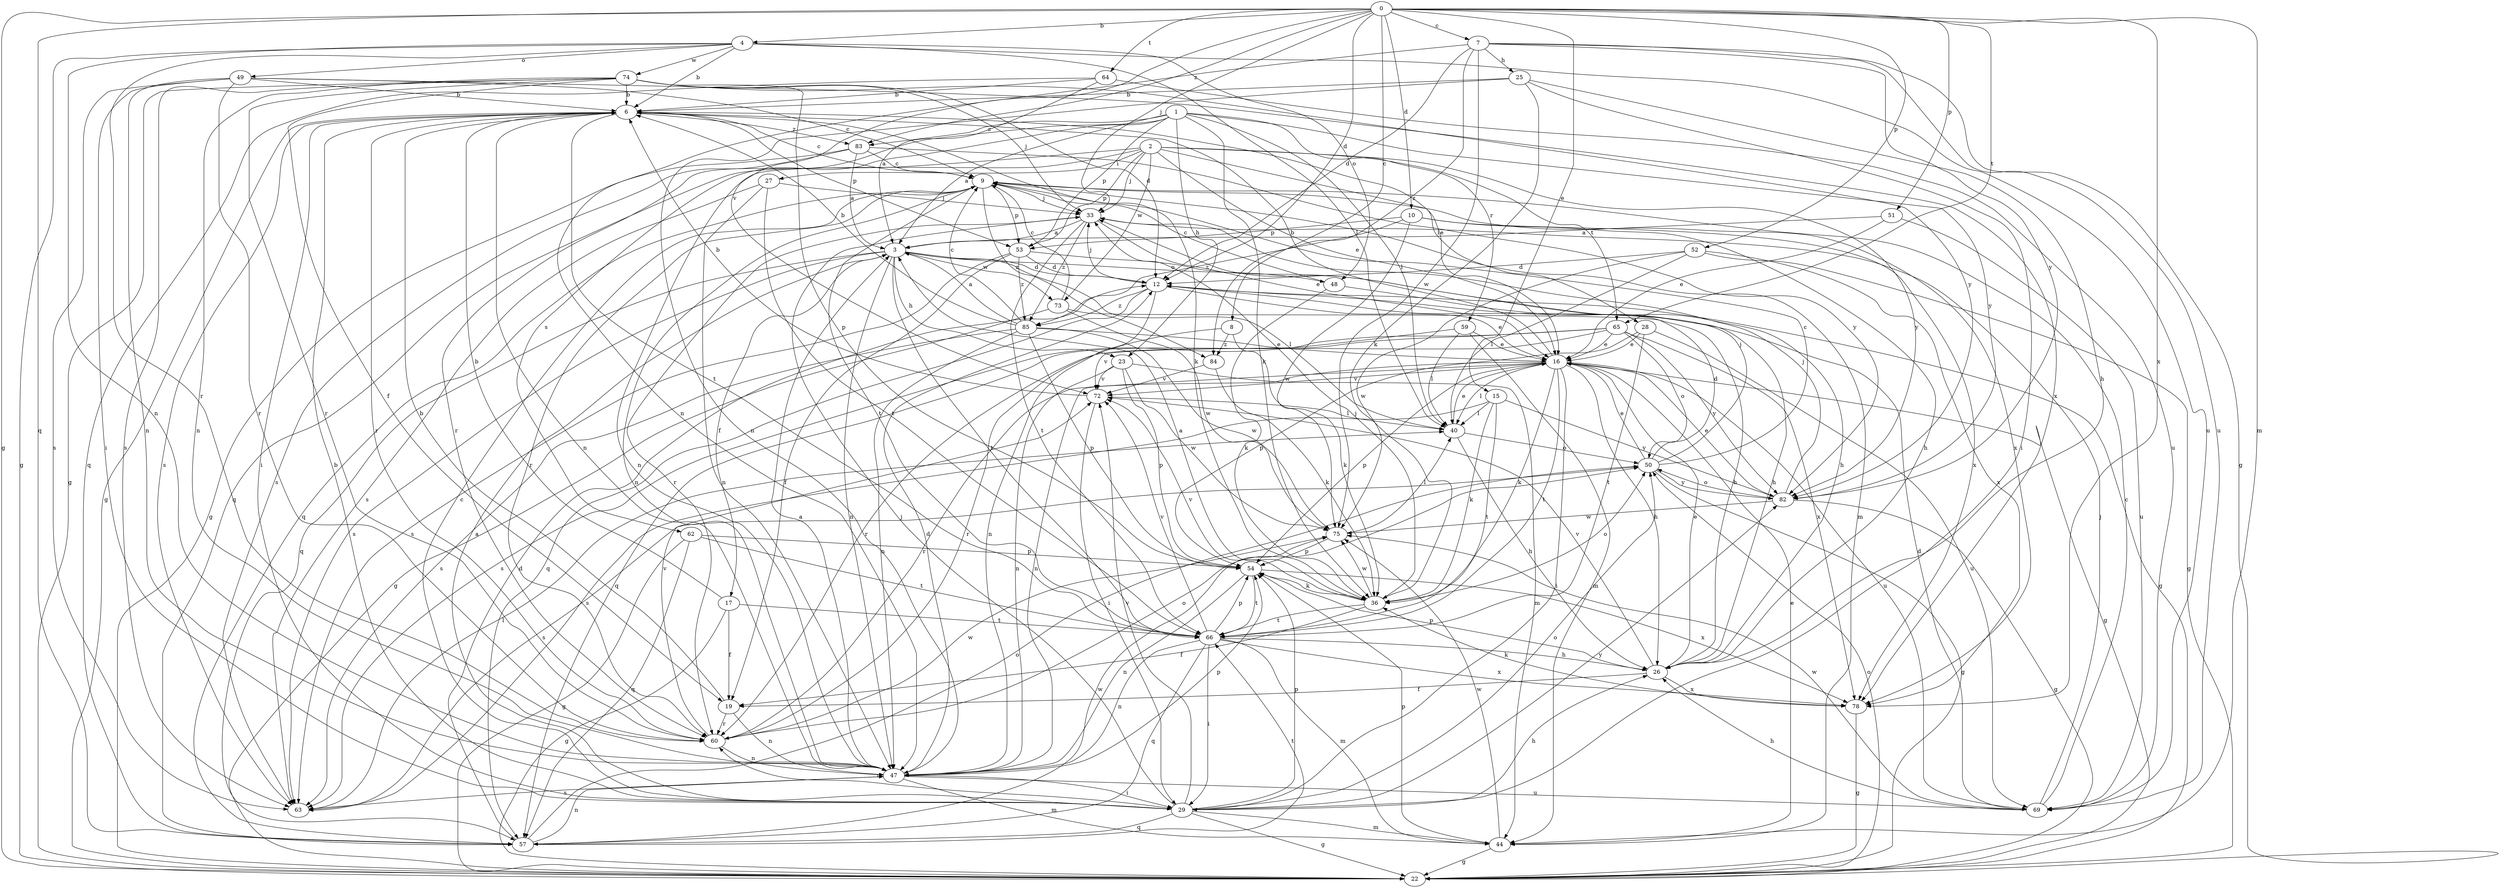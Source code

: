 strict digraph  {
0;
1;
2;
3;
4;
6;
7;
8;
9;
10;
12;
15;
16;
17;
19;
22;
23;
25;
26;
27;
28;
29;
33;
36;
40;
44;
47;
48;
49;
50;
51;
52;
53;
54;
57;
59;
60;
62;
63;
64;
65;
66;
69;
72;
73;
74;
75;
78;
82;
83;
84;
85;
0 -> 4  [label=b];
0 -> 7  [label=c];
0 -> 8  [label=c];
0 -> 10  [label=d];
0 -> 12  [label=d];
0 -> 15  [label=e];
0 -> 22  [label=g];
0 -> 33  [label=j];
0 -> 44  [label=m];
0 -> 51  [label=p];
0 -> 52  [label=p];
0 -> 57  [label=q];
0 -> 64  [label=t];
0 -> 65  [label=t];
0 -> 72  [label=v];
0 -> 78  [label=x];
0 -> 83  [label=z];
1 -> 3  [label=a];
1 -> 23  [label=h];
1 -> 36  [label=k];
1 -> 40  [label=l];
1 -> 53  [label=p];
1 -> 59  [label=r];
1 -> 60  [label=r];
1 -> 62  [label=s];
1 -> 82  [label=y];
1 -> 83  [label=z];
2 -> 16  [label=e];
2 -> 27  [label=i];
2 -> 28  [label=i];
2 -> 33  [label=j];
2 -> 47  [label=n];
2 -> 53  [label=p];
2 -> 57  [label=q];
2 -> 65  [label=t];
2 -> 73  [label=w];
2 -> 82  [label=y];
3 -> 12  [label=d];
3 -> 17  [label=f];
3 -> 23  [label=h];
3 -> 40  [label=l];
3 -> 47  [label=n];
3 -> 48  [label=o];
3 -> 57  [label=q];
3 -> 63  [label=s];
3 -> 66  [label=t];
3 -> 73  [label=w];
4 -> 6  [label=b];
4 -> 22  [label=g];
4 -> 40  [label=l];
4 -> 47  [label=n];
4 -> 48  [label=o];
4 -> 49  [label=o];
4 -> 60  [label=r];
4 -> 69  [label=u];
4 -> 74  [label=w];
6 -> 9  [label=c];
6 -> 16  [label=e];
6 -> 22  [label=g];
6 -> 29  [label=i];
6 -> 36  [label=k];
6 -> 47  [label=n];
6 -> 53  [label=p];
6 -> 60  [label=r];
6 -> 63  [label=s];
6 -> 66  [label=t];
6 -> 83  [label=z];
7 -> 12  [label=d];
7 -> 22  [label=g];
7 -> 25  [label=h];
7 -> 47  [label=n];
7 -> 69  [label=u];
7 -> 75  [label=w];
7 -> 82  [label=y];
7 -> 84  [label=z];
8 -> 36  [label=k];
8 -> 60  [label=r];
8 -> 84  [label=z];
9 -> 33  [label=j];
9 -> 44  [label=m];
9 -> 47  [label=n];
9 -> 53  [label=p];
9 -> 57  [label=q];
9 -> 60  [label=r];
9 -> 66  [label=t];
9 -> 78  [label=x];
9 -> 84  [label=z];
10 -> 26  [label=h];
10 -> 53  [label=p];
10 -> 75  [label=w];
10 -> 78  [label=x];
10 -> 85  [label=z];
12 -> 16  [label=e];
12 -> 22  [label=g];
12 -> 33  [label=j];
12 -> 47  [label=n];
12 -> 57  [label=q];
12 -> 85  [label=z];
15 -> 36  [label=k];
15 -> 40  [label=l];
15 -> 63  [label=s];
15 -> 66  [label=t];
15 -> 82  [label=y];
16 -> 6  [label=b];
16 -> 22  [label=g];
16 -> 26  [label=h];
16 -> 29  [label=i];
16 -> 36  [label=k];
16 -> 40  [label=l];
16 -> 47  [label=n];
16 -> 54  [label=p];
16 -> 60  [label=r];
16 -> 66  [label=t];
16 -> 69  [label=u];
16 -> 72  [label=v];
17 -> 6  [label=b];
17 -> 19  [label=f];
17 -> 22  [label=g];
17 -> 66  [label=t];
19 -> 6  [label=b];
19 -> 47  [label=n];
19 -> 60  [label=r];
22 -> 50  [label=o];
23 -> 44  [label=m];
23 -> 47  [label=n];
23 -> 54  [label=p];
23 -> 72  [label=v];
23 -> 75  [label=w];
25 -> 6  [label=b];
25 -> 26  [label=h];
25 -> 29  [label=i];
25 -> 36  [label=k];
25 -> 47  [label=n];
26 -> 16  [label=e];
26 -> 19  [label=f];
26 -> 54  [label=p];
26 -> 72  [label=v];
26 -> 78  [label=x];
27 -> 33  [label=j];
27 -> 47  [label=n];
27 -> 63  [label=s];
27 -> 66  [label=t];
28 -> 16  [label=e];
28 -> 54  [label=p];
28 -> 66  [label=t];
28 -> 69  [label=u];
29 -> 3  [label=a];
29 -> 6  [label=b];
29 -> 9  [label=c];
29 -> 22  [label=g];
29 -> 26  [label=h];
29 -> 33  [label=j];
29 -> 44  [label=m];
29 -> 50  [label=o];
29 -> 54  [label=p];
29 -> 57  [label=q];
29 -> 60  [label=r];
29 -> 72  [label=v];
29 -> 82  [label=y];
33 -> 3  [label=a];
33 -> 16  [label=e];
33 -> 60  [label=r];
33 -> 66  [label=t];
33 -> 85  [label=z];
36 -> 3  [label=a];
36 -> 19  [label=f];
36 -> 33  [label=j];
36 -> 50  [label=o];
36 -> 66  [label=t];
36 -> 72  [label=v];
36 -> 75  [label=w];
40 -> 16  [label=e];
40 -> 26  [label=h];
40 -> 50  [label=o];
44 -> 16  [label=e];
44 -> 22  [label=g];
44 -> 54  [label=p];
44 -> 75  [label=w];
47 -> 3  [label=a];
47 -> 12  [label=d];
47 -> 29  [label=i];
47 -> 44  [label=m];
47 -> 54  [label=p];
47 -> 63  [label=s];
47 -> 69  [label=u];
48 -> 9  [label=c];
48 -> 26  [label=h];
48 -> 36  [label=k];
49 -> 6  [label=b];
49 -> 9  [label=c];
49 -> 29  [label=i];
49 -> 47  [label=n];
49 -> 60  [label=r];
49 -> 63  [label=s];
49 -> 78  [label=x];
50 -> 9  [label=c];
50 -> 12  [label=d];
50 -> 16  [label=e];
50 -> 22  [label=g];
50 -> 33  [label=j];
50 -> 63  [label=s];
50 -> 82  [label=y];
51 -> 3  [label=a];
51 -> 16  [label=e];
51 -> 69  [label=u];
52 -> 12  [label=d];
52 -> 22  [label=g];
52 -> 40  [label=l];
52 -> 75  [label=w];
52 -> 78  [label=x];
53 -> 12  [label=d];
53 -> 19  [label=f];
53 -> 26  [label=h];
53 -> 63  [label=s];
53 -> 85  [label=z];
54 -> 36  [label=k];
54 -> 47  [label=n];
54 -> 66  [label=t];
54 -> 78  [label=x];
57 -> 12  [label=d];
57 -> 47  [label=n];
57 -> 50  [label=o];
57 -> 66  [label=t];
57 -> 75  [label=w];
59 -> 16  [label=e];
59 -> 40  [label=l];
59 -> 44  [label=m];
59 -> 72  [label=v];
60 -> 47  [label=n];
60 -> 50  [label=o];
60 -> 72  [label=v];
60 -> 75  [label=w];
62 -> 22  [label=g];
62 -> 54  [label=p];
62 -> 57  [label=q];
62 -> 66  [label=t];
63 -> 40  [label=l];
64 -> 3  [label=a];
64 -> 6  [label=b];
64 -> 57  [label=q];
64 -> 69  [label=u];
65 -> 16  [label=e];
65 -> 50  [label=o];
65 -> 57  [label=q];
65 -> 60  [label=r];
65 -> 63  [label=s];
65 -> 78  [label=x];
65 -> 82  [label=y];
66 -> 26  [label=h];
66 -> 29  [label=i];
66 -> 44  [label=m];
66 -> 47  [label=n];
66 -> 54  [label=p];
66 -> 57  [label=q];
66 -> 72  [label=v];
66 -> 78  [label=x];
69 -> 9  [label=c];
69 -> 12  [label=d];
69 -> 26  [label=h];
69 -> 33  [label=j];
69 -> 75  [label=w];
72 -> 6  [label=b];
72 -> 29  [label=i];
72 -> 40  [label=l];
73 -> 9  [label=c];
73 -> 22  [label=g];
73 -> 26  [label=h];
73 -> 75  [label=w];
74 -> 6  [label=b];
74 -> 12  [label=d];
74 -> 19  [label=f];
74 -> 22  [label=g];
74 -> 33  [label=j];
74 -> 47  [label=n];
74 -> 54  [label=p];
74 -> 60  [label=r];
74 -> 63  [label=s];
74 -> 82  [label=y];
75 -> 40  [label=l];
75 -> 54  [label=p];
78 -> 22  [label=g];
78 -> 36  [label=k];
82 -> 16  [label=e];
82 -> 22  [label=g];
82 -> 33  [label=j];
82 -> 50  [label=o];
82 -> 75  [label=w];
83 -> 3  [label=a];
83 -> 9  [label=c];
83 -> 22  [label=g];
83 -> 63  [label=s];
83 -> 82  [label=y];
84 -> 36  [label=k];
84 -> 72  [label=v];
85 -> 3  [label=a];
85 -> 6  [label=b];
85 -> 9  [label=c];
85 -> 16  [label=e];
85 -> 47  [label=n];
85 -> 54  [label=p];
85 -> 63  [label=s];
85 -> 75  [label=w];
}
